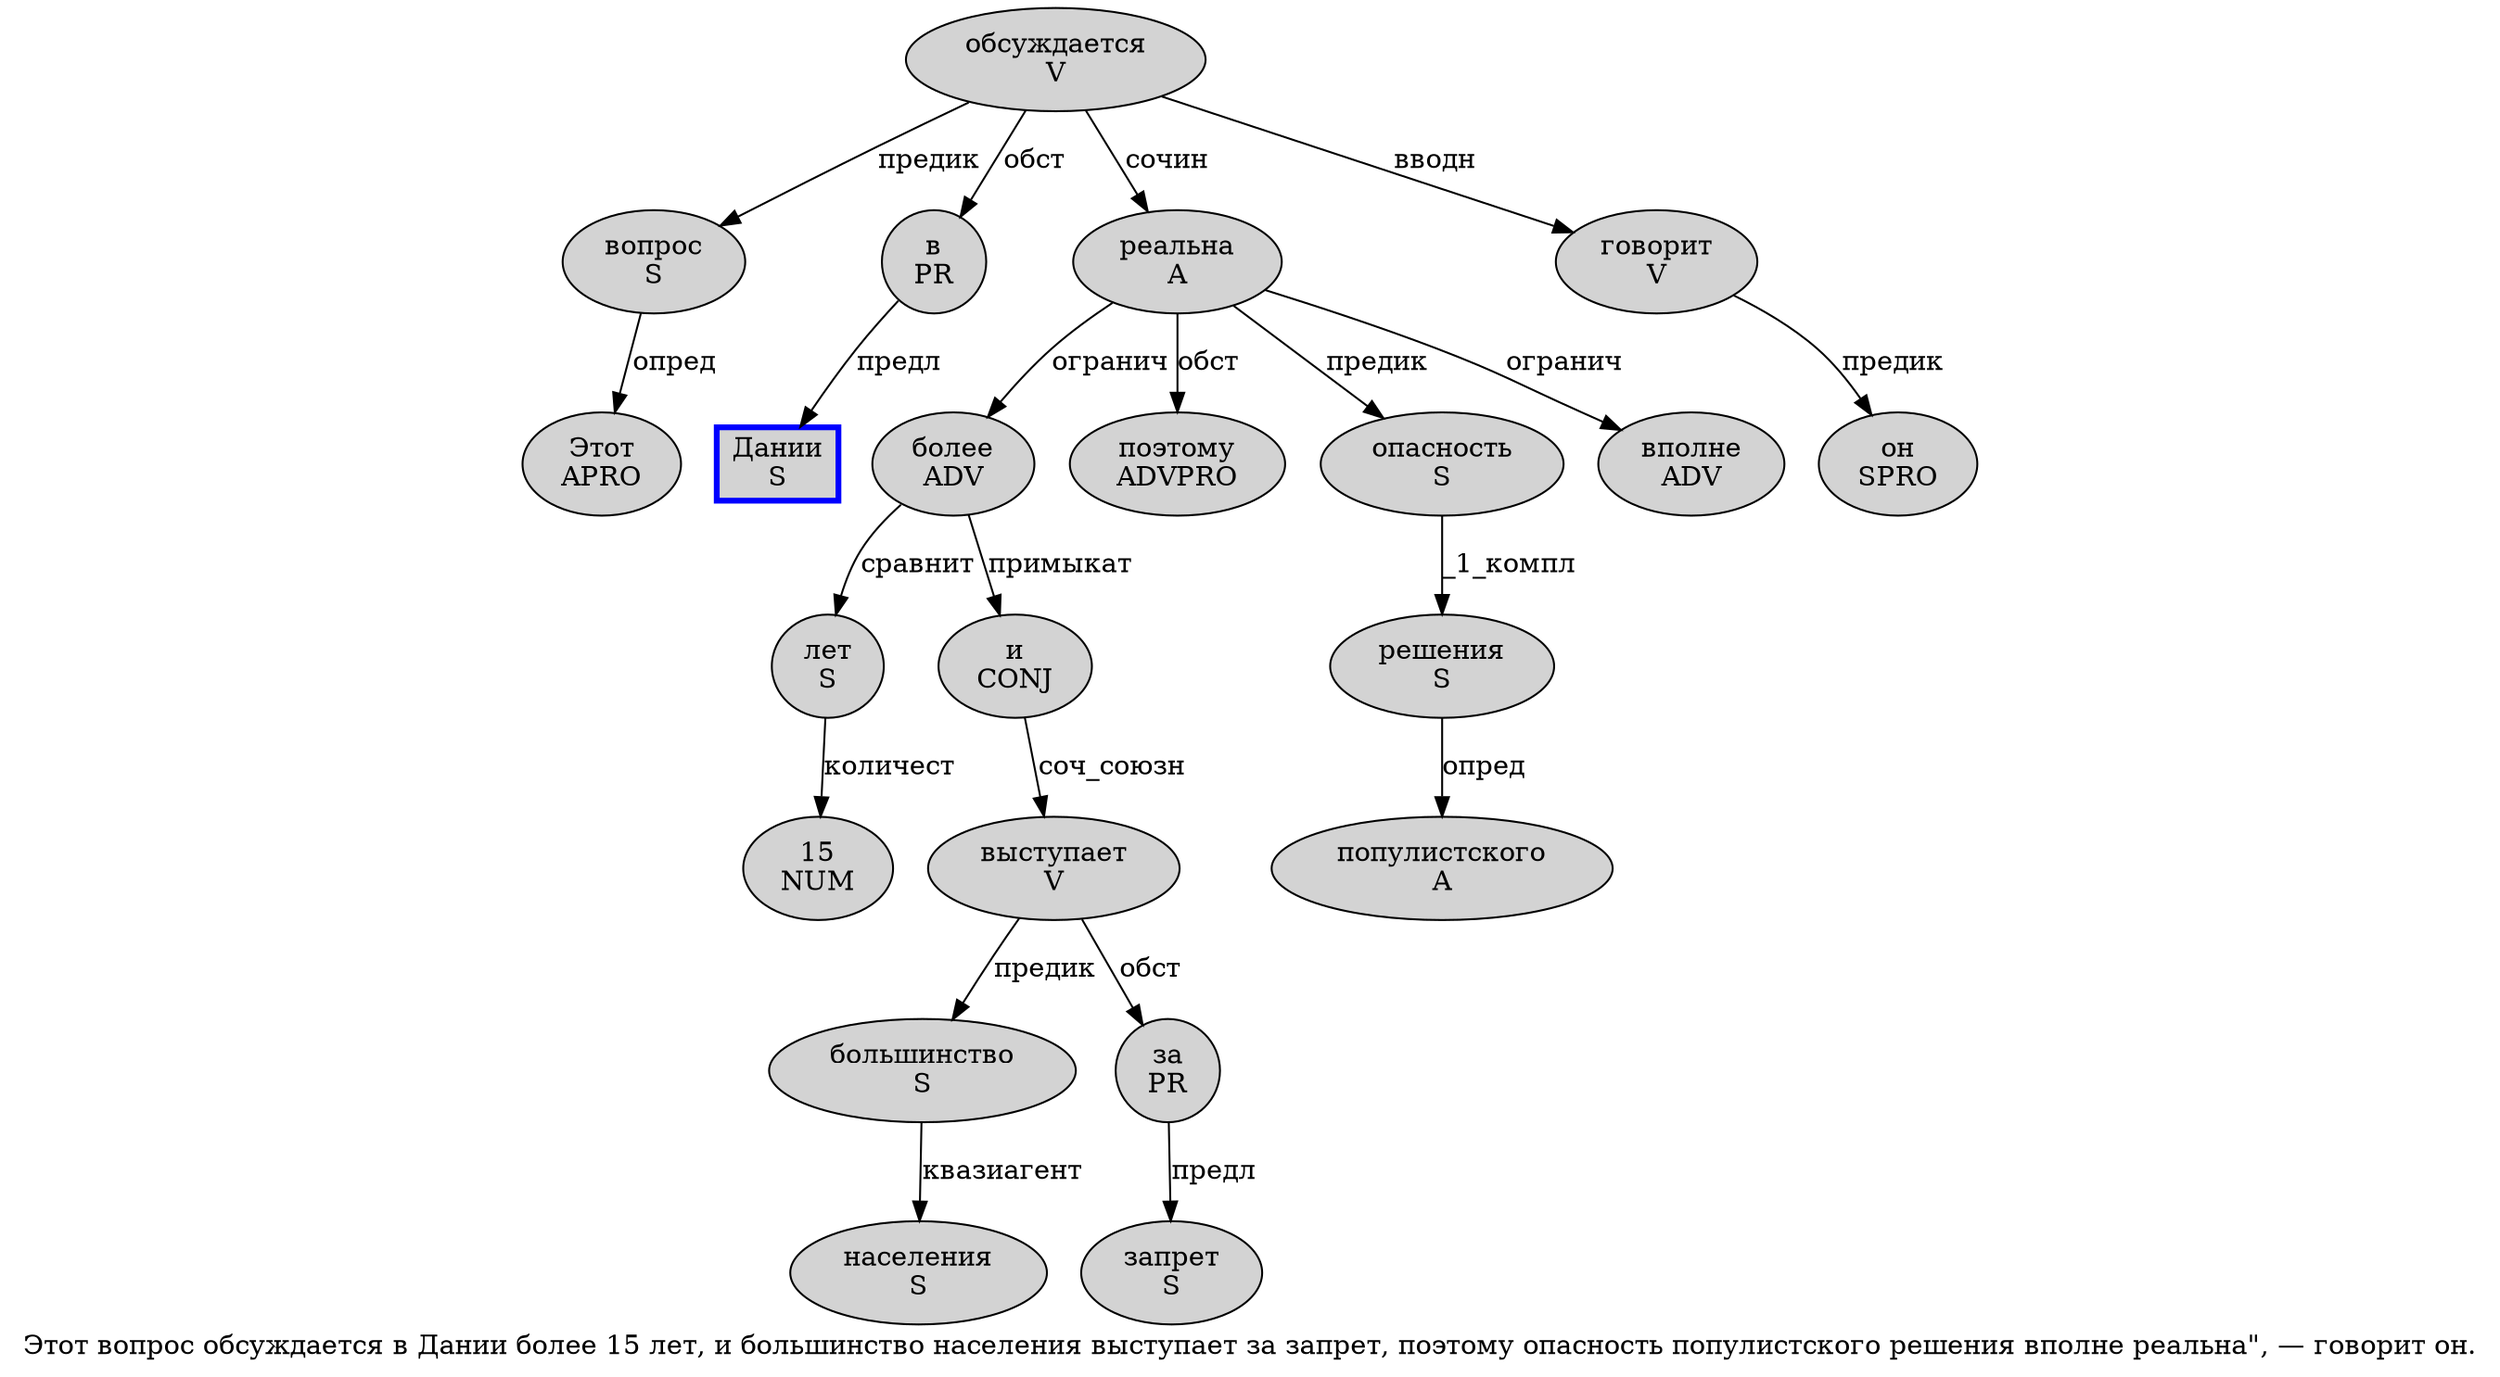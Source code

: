 digraph SENTENCE_1411 {
	graph [label="Этот вопрос обсуждается в Дании более 15 лет, и большинство населения выступает за запрет, поэтому опасность популистского решения вполне реальна\", — говорит он."]
	node [style=filled]
		0 [label="Этот
APRO" color="" fillcolor=lightgray penwidth=1 shape=ellipse]
		1 [label="вопрос
S" color="" fillcolor=lightgray penwidth=1 shape=ellipse]
		2 [label="обсуждается
V" color="" fillcolor=lightgray penwidth=1 shape=ellipse]
		3 [label="в
PR" color="" fillcolor=lightgray penwidth=1 shape=ellipse]
		4 [label="Дании
S" color=blue fillcolor=lightgray penwidth=3 shape=box]
		5 [label="более
ADV" color="" fillcolor=lightgray penwidth=1 shape=ellipse]
		6 [label="15
NUM" color="" fillcolor=lightgray penwidth=1 shape=ellipse]
		7 [label="лет
S" color="" fillcolor=lightgray penwidth=1 shape=ellipse]
		9 [label="и
CONJ" color="" fillcolor=lightgray penwidth=1 shape=ellipse]
		10 [label="большинство
S" color="" fillcolor=lightgray penwidth=1 shape=ellipse]
		11 [label="населения
S" color="" fillcolor=lightgray penwidth=1 shape=ellipse]
		12 [label="выступает
V" color="" fillcolor=lightgray penwidth=1 shape=ellipse]
		13 [label="за
PR" color="" fillcolor=lightgray penwidth=1 shape=ellipse]
		14 [label="запрет
S" color="" fillcolor=lightgray penwidth=1 shape=ellipse]
		16 [label="поэтому
ADVPRO" color="" fillcolor=lightgray penwidth=1 shape=ellipse]
		17 [label="опасность
S" color="" fillcolor=lightgray penwidth=1 shape=ellipse]
		18 [label="популистского
A" color="" fillcolor=lightgray penwidth=1 shape=ellipse]
		19 [label="решения
S" color="" fillcolor=lightgray penwidth=1 shape=ellipse]
		20 [label="вполне
ADV" color="" fillcolor=lightgray penwidth=1 shape=ellipse]
		21 [label="реальна
A" color="" fillcolor=lightgray penwidth=1 shape=ellipse]
		25 [label="говорит
V" color="" fillcolor=lightgray penwidth=1 shape=ellipse]
		26 [label="он
SPRO" color="" fillcolor=lightgray penwidth=1 shape=ellipse]
			13 -> 14 [label="предл"]
			25 -> 26 [label="предик"]
			2 -> 1 [label="предик"]
			2 -> 3 [label="обст"]
			2 -> 21 [label="сочин"]
			2 -> 25 [label="вводн"]
			3 -> 4 [label="предл"]
			21 -> 5 [label="огранич"]
			21 -> 16 [label="обст"]
			21 -> 17 [label="предик"]
			21 -> 20 [label="огранич"]
			5 -> 7 [label="сравнит"]
			5 -> 9 [label="примыкат"]
			17 -> 19 [label="_1_компл"]
			19 -> 18 [label="опред"]
			7 -> 6 [label="количест"]
			12 -> 10 [label="предик"]
			12 -> 13 [label="обст"]
			1 -> 0 [label="опред"]
			9 -> 12 [label="соч_союзн"]
			10 -> 11 [label="квазиагент"]
}
